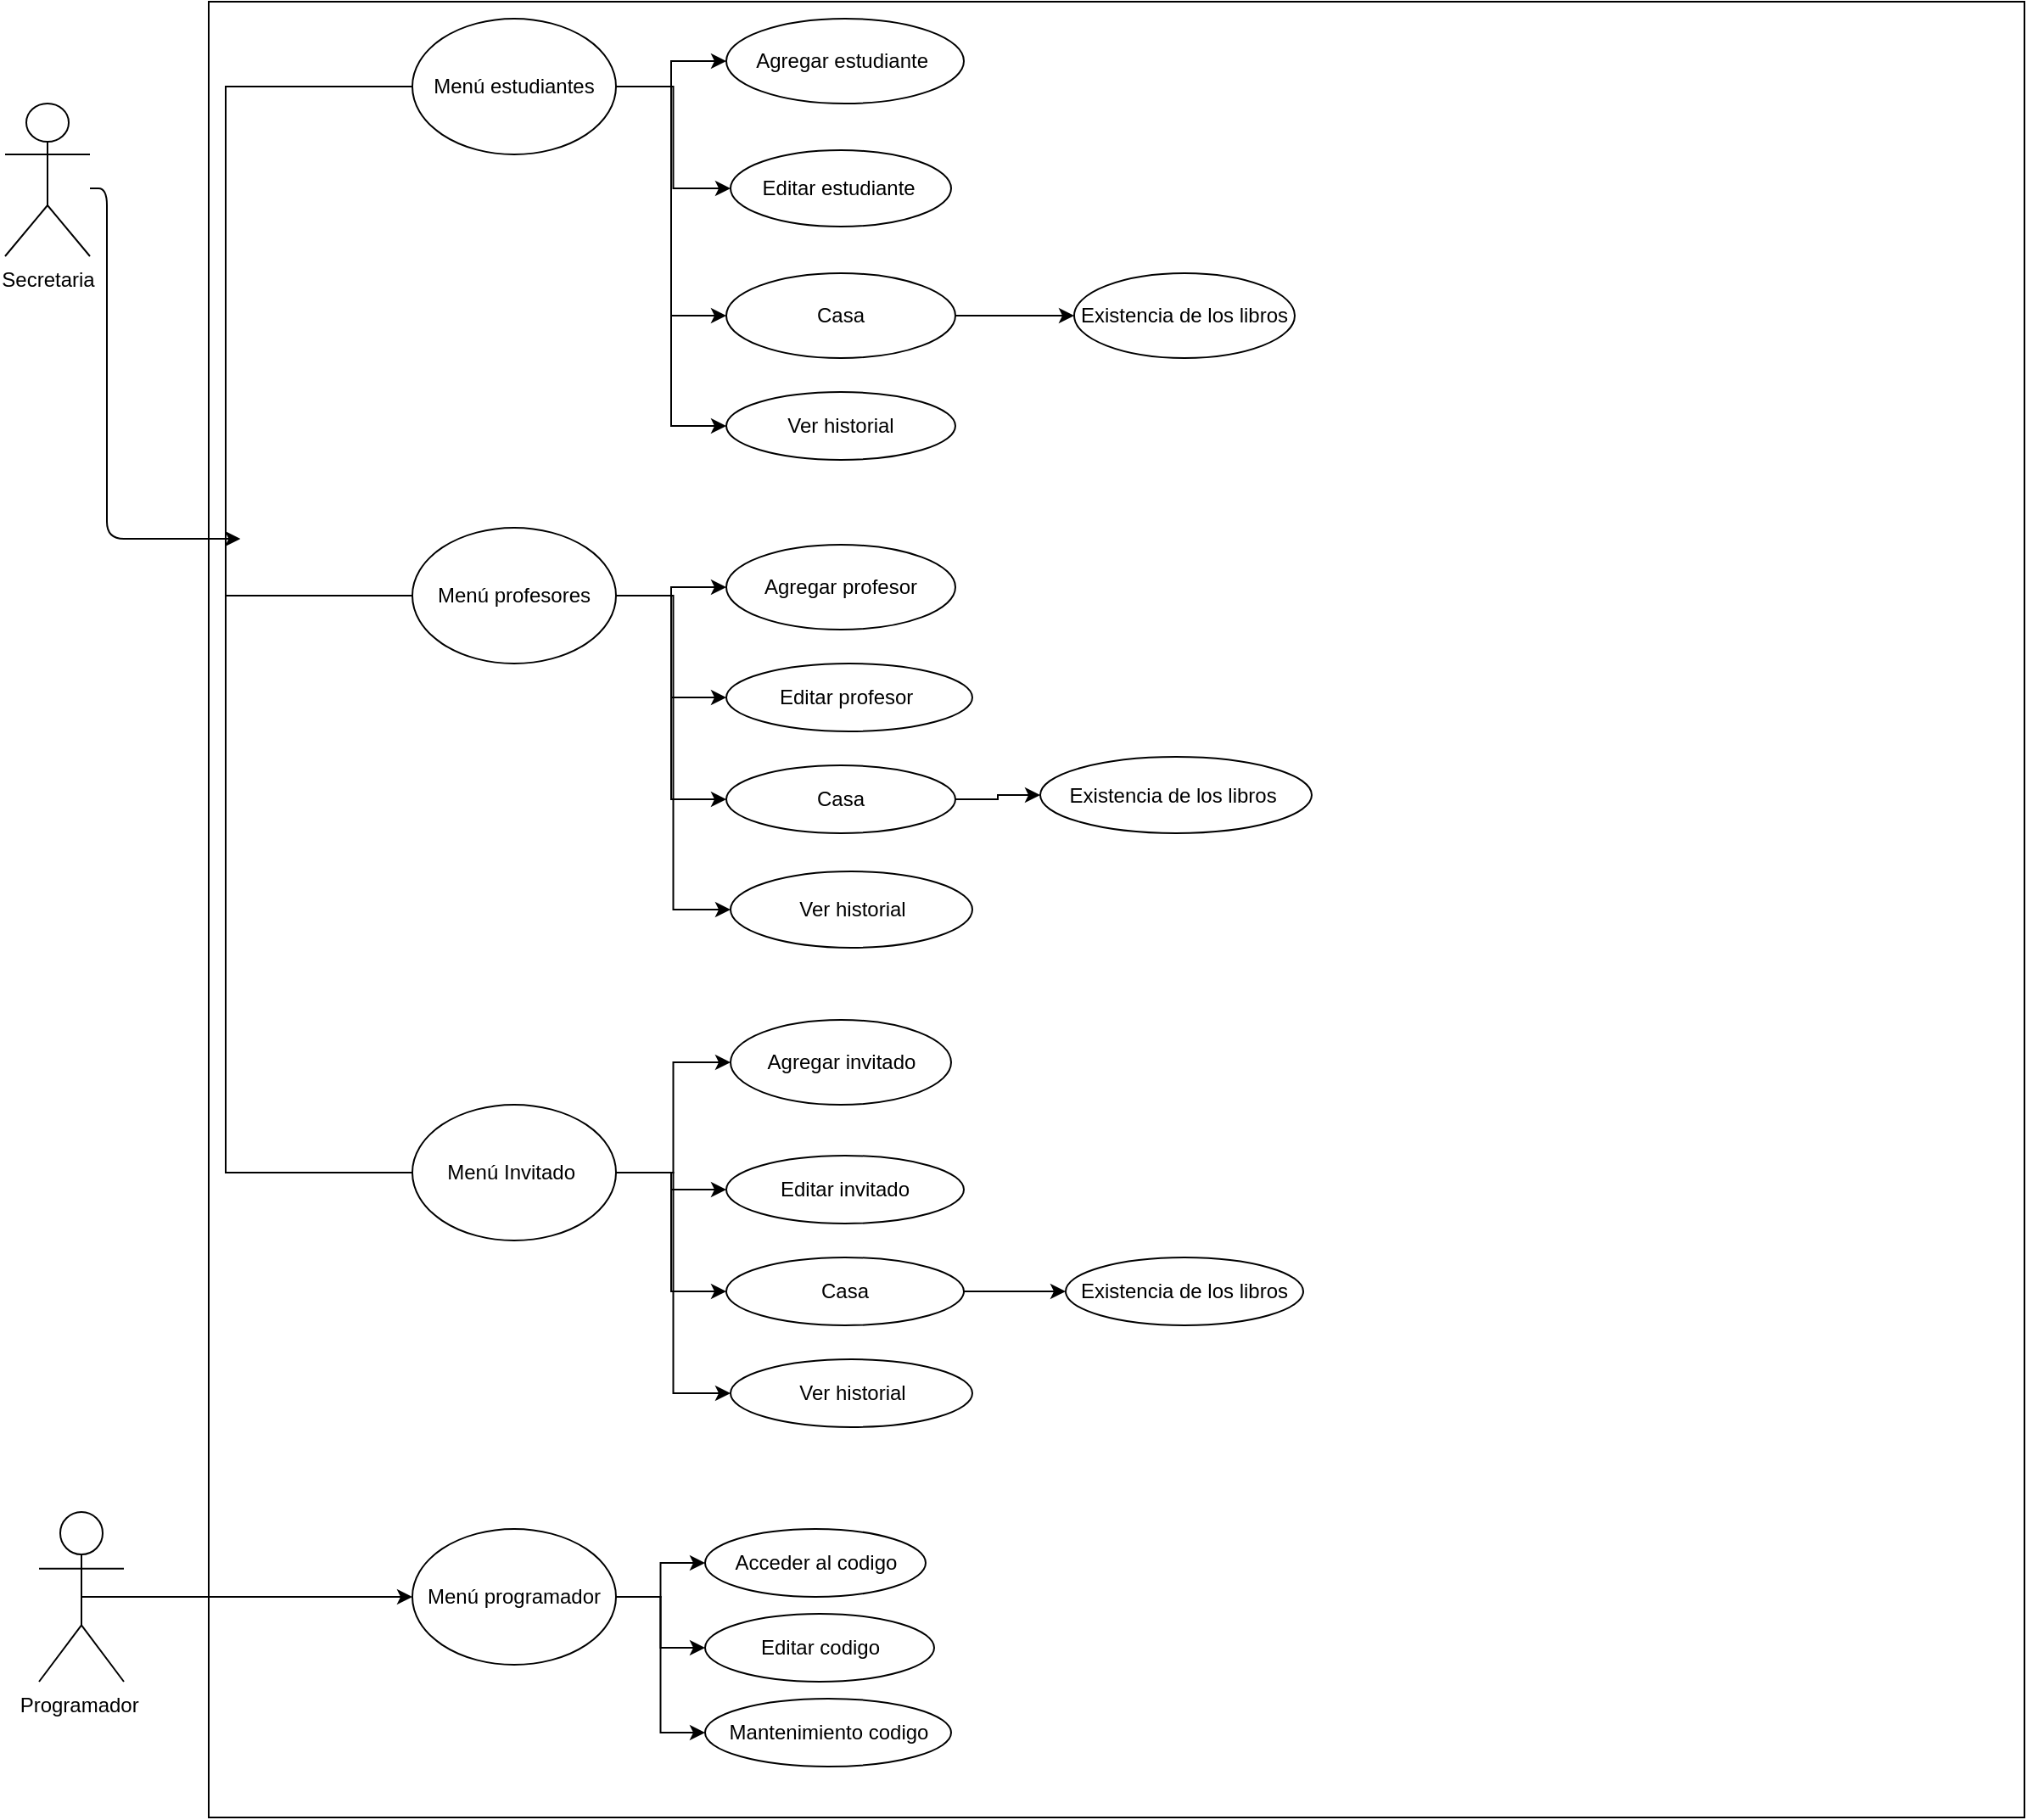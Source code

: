 <?xml version="1.0" encoding="UTF-8"?>
<mxfile version="15.5.6"><diagram id="v9o2eW1MelbUG01zQ4H2" name="Page-1"><mxGraphModel dx="782" dy="468" grid="1" gridSize="10" guides="1" tooltips="1" connect="1" arrows="1" fold="1" page="1" pageScale="1" pageWidth="827" pageHeight="1169" math="0" shadow="0"><root><mxCell id="0"/><mxCell id="1" parent="0"/><mxCell id="5NPFtu8YYzKYEnG18fEr-5" value="Secretaria" style="shape=umlActor;verticalLabelPosition=bottom;verticalAlign=top;html=1;outlineConnect=0;" parent="1" vertex="1"><mxGeometry x="40" y="60" width="50" height="90" as="geometry"/></mxCell><mxCell id="5NPFtu8YYzKYEnG18fEr-8" value="" style="curved=1;endArrow=classic;html=1;startArrow=none;" parent="1" source="5NPFtu8YYzKYEnG18fEr-7" edge="1"><mxGeometry width="50" height="50" relative="1" as="geometry"><mxPoint x="380" y="270" as="sourcePoint"/><mxPoint x="430" y="220" as="targetPoint"/><Array as="points"><mxPoint x="380" y="220"/><mxPoint x="410" y="230"/></Array></mxGeometry></mxCell><mxCell id="5NPFtu8YYzKYEnG18fEr-7" value="" style="whiteSpace=wrap;html=1;aspect=fixed;" parent="1" vertex="1"><mxGeometry x="160" width="1070" height="1070" as="geometry"/></mxCell><mxCell id="5NPFtu8YYzKYEnG18fEr-31" style="edgeStyle=orthogonalEdgeStyle;rounded=0;orthogonalLoop=1;jettySize=auto;html=1;exitX=1;exitY=0.5;exitDx=0;exitDy=0;entryX=0;entryY=0.5;entryDx=0;entryDy=0;" parent="1" source="5NPFtu8YYzKYEnG18fEr-13" target="5NPFtu8YYzKYEnG18fEr-30" edge="1"><mxGeometry relative="1" as="geometry"/></mxCell><mxCell id="5NPFtu8YYzKYEnG18fEr-36" style="edgeStyle=orthogonalEdgeStyle;rounded=0;orthogonalLoop=1;jettySize=auto;html=1;" parent="1" source="5NPFtu8YYzKYEnG18fEr-13" target="5NPFtu8YYzKYEnG18fEr-32" edge="1"><mxGeometry relative="1" as="geometry"/></mxCell><mxCell id="5NPFtu8YYzKYEnG18fEr-37" style="edgeStyle=orthogonalEdgeStyle;rounded=0;orthogonalLoop=1;jettySize=auto;html=1;entryX=0;entryY=0.5;entryDx=0;entryDy=0;" parent="1" source="5NPFtu8YYzKYEnG18fEr-13" target="5NPFtu8YYzKYEnG18fEr-33" edge="1"><mxGeometry relative="1" as="geometry"/></mxCell><mxCell id="5NPFtu8YYzKYEnG18fEr-44" style="edgeStyle=orthogonalEdgeStyle;rounded=0;orthogonalLoop=1;jettySize=auto;html=1;exitX=1;exitY=0.5;exitDx=0;exitDy=0;entryX=0;entryY=0.5;entryDx=0;entryDy=0;" parent="1" source="5NPFtu8YYzKYEnG18fEr-13" target="5NPFtu8YYzKYEnG18fEr-43" edge="1"><mxGeometry relative="1" as="geometry"/></mxCell><mxCell id="5NPFtu8YYzKYEnG18fEr-13" value="Menú estudiantes" style="ellipse;whiteSpace=wrap;html=1;" parent="1" vertex="1"><mxGeometry x="280" y="10" width="120" height="80" as="geometry"/></mxCell><mxCell id="5NPFtu8YYzKYEnG18fEr-51" style="edgeStyle=orthogonalEdgeStyle;rounded=0;orthogonalLoop=1;jettySize=auto;html=1;" parent="1" source="5NPFtu8YYzKYEnG18fEr-14" target="5NPFtu8YYzKYEnG18fEr-46" edge="1"><mxGeometry relative="1" as="geometry"/></mxCell><mxCell id="5NPFtu8YYzKYEnG18fEr-52" style="edgeStyle=orthogonalEdgeStyle;rounded=0;orthogonalLoop=1;jettySize=auto;html=1;entryX=0;entryY=0.5;entryDx=0;entryDy=0;" parent="1" source="5NPFtu8YYzKYEnG18fEr-14" target="5NPFtu8YYzKYEnG18fEr-47" edge="1"><mxGeometry relative="1" as="geometry"/></mxCell><mxCell id="5NPFtu8YYzKYEnG18fEr-53" style="edgeStyle=orthogonalEdgeStyle;rounded=0;orthogonalLoop=1;jettySize=auto;html=1;entryX=0;entryY=0.5;entryDx=0;entryDy=0;" parent="1" source="5NPFtu8YYzKYEnG18fEr-14" target="5NPFtu8YYzKYEnG18fEr-48" edge="1"><mxGeometry relative="1" as="geometry"/></mxCell><mxCell id="5NPFtu8YYzKYEnG18fEr-54" style="edgeStyle=orthogonalEdgeStyle;rounded=0;orthogonalLoop=1;jettySize=auto;html=1;entryX=0;entryY=0.5;entryDx=0;entryDy=0;" parent="1" source="5NPFtu8YYzKYEnG18fEr-14" target="5NPFtu8YYzKYEnG18fEr-50" edge="1"><mxGeometry relative="1" as="geometry"/></mxCell><mxCell id="5NPFtu8YYzKYEnG18fEr-14" value="Menú profesores" style="ellipse;whiteSpace=wrap;html=1;" parent="1" vertex="1"><mxGeometry x="280" y="310" width="120" height="80" as="geometry"/></mxCell><mxCell id="5NPFtu8YYzKYEnG18fEr-62" style="edgeStyle=orthogonalEdgeStyle;rounded=0;orthogonalLoop=1;jettySize=auto;html=1;entryX=0;entryY=0.5;entryDx=0;entryDy=0;" parent="1" source="5NPFtu8YYzKYEnG18fEr-15" target="5NPFtu8YYzKYEnG18fEr-57" edge="1"><mxGeometry relative="1" as="geometry"/></mxCell><mxCell id="5NPFtu8YYzKYEnG18fEr-63" style="edgeStyle=orthogonalEdgeStyle;rounded=0;orthogonalLoop=1;jettySize=auto;html=1;entryX=0;entryY=0.5;entryDx=0;entryDy=0;" parent="1" source="5NPFtu8YYzKYEnG18fEr-15" target="5NPFtu8YYzKYEnG18fEr-58" edge="1"><mxGeometry relative="1" as="geometry"/></mxCell><mxCell id="5NPFtu8YYzKYEnG18fEr-64" style="edgeStyle=orthogonalEdgeStyle;rounded=0;orthogonalLoop=1;jettySize=auto;html=1;entryX=0;entryY=0.5;entryDx=0;entryDy=0;" parent="1" source="5NPFtu8YYzKYEnG18fEr-15" target="5NPFtu8YYzKYEnG18fEr-59" edge="1"><mxGeometry relative="1" as="geometry"/></mxCell><mxCell id="5NPFtu8YYzKYEnG18fEr-65" style="edgeStyle=orthogonalEdgeStyle;rounded=0;orthogonalLoop=1;jettySize=auto;html=1;entryX=0;entryY=0.5;entryDx=0;entryDy=0;" parent="1" source="5NPFtu8YYzKYEnG18fEr-15" target="5NPFtu8YYzKYEnG18fEr-60" edge="1"><mxGeometry relative="1" as="geometry"/></mxCell><mxCell id="5NPFtu8YYzKYEnG18fEr-15" value="Menú Invitado&amp;nbsp;" style="ellipse;whiteSpace=wrap;html=1;" parent="1" vertex="1"><mxGeometry x="280" y="650" width="120" height="80" as="geometry"/></mxCell><mxCell id="5NPFtu8YYzKYEnG18fEr-16" value="" style="shape=partialRectangle;whiteSpace=wrap;html=1;bottom=1;right=1;left=1;top=0;fillColor=none;routingCenterX=-0.5;direction=south;" parent="1" vertex="1"><mxGeometry x="170" y="50" width="110" height="300" as="geometry"/></mxCell><mxCell id="5NPFtu8YYzKYEnG18fEr-18" value="" style="edgeStyle=elbowEdgeStyle;elbow=horizontal;endArrow=classic;html=1;startArrow=none;entryX=0.996;entryY=0.079;entryDx=0;entryDy=0;entryPerimeter=0;" parent="1" source="5NPFtu8YYzKYEnG18fEr-5" target="5NPFtu8YYzKYEnG18fEr-17" edge="1"><mxGeometry width="50" height="50" relative="1" as="geometry"><mxPoint x="380" y="270" as="sourcePoint"/><mxPoint x="150" y="200" as="targetPoint"/><Array as="points"><mxPoint x="100" y="110"/><mxPoint x="100" y="200"/></Array></mxGeometry></mxCell><mxCell id="5NPFtu8YYzKYEnG18fEr-17" value="" style="shape=partialRectangle;whiteSpace=wrap;html=1;bottom=0;right=0;fillColor=none;direction=north;" parent="1" vertex="1"><mxGeometry x="170" y="315" width="110" height="375" as="geometry"/></mxCell><mxCell id="5NPFtu8YYzKYEnG18fEr-29" style="edgeStyle=orthogonalEdgeStyle;rounded=0;orthogonalLoop=1;jettySize=auto;html=1;exitX=0.5;exitY=0.5;exitDx=0;exitDy=0;exitPerimeter=0;" parent="1" source="5NPFtu8YYzKYEnG18fEr-20" target="5NPFtu8YYzKYEnG18fEr-21" edge="1"><mxGeometry relative="1" as="geometry"/></mxCell><mxCell id="5NPFtu8YYzKYEnG18fEr-20" value="Programador&amp;nbsp;" style="shape=umlActor;verticalLabelPosition=bottom;verticalAlign=top;html=1;outlineConnect=0;" parent="1" vertex="1"><mxGeometry x="60" y="890" width="50" height="100" as="geometry"/></mxCell><mxCell id="5NPFtu8YYzKYEnG18fEr-70" style="edgeStyle=orthogonalEdgeStyle;rounded=0;orthogonalLoop=1;jettySize=auto;html=1;entryX=0;entryY=0.5;entryDx=0;entryDy=0;" parent="1" source="5NPFtu8YYzKYEnG18fEr-21" target="5NPFtu8YYzKYEnG18fEr-67" edge="1"><mxGeometry relative="1" as="geometry"/></mxCell><mxCell id="5NPFtu8YYzKYEnG18fEr-71" style="edgeStyle=orthogonalEdgeStyle;rounded=0;orthogonalLoop=1;jettySize=auto;html=1;" parent="1" source="5NPFtu8YYzKYEnG18fEr-21" target="5NPFtu8YYzKYEnG18fEr-68" edge="1"><mxGeometry relative="1" as="geometry"/></mxCell><mxCell id="5NPFtu8YYzKYEnG18fEr-72" style="edgeStyle=orthogonalEdgeStyle;rounded=0;orthogonalLoop=1;jettySize=auto;html=1;exitX=1;exitY=0.5;exitDx=0;exitDy=0;entryX=0;entryY=0.5;entryDx=0;entryDy=0;" parent="1" source="5NPFtu8YYzKYEnG18fEr-21" target="5NPFtu8YYzKYEnG18fEr-69" edge="1"><mxGeometry relative="1" as="geometry"/></mxCell><mxCell id="5NPFtu8YYzKYEnG18fEr-21" value="Menú programador" style="ellipse;whiteSpace=wrap;html=1;" parent="1" vertex="1"><mxGeometry x="280" y="900" width="120" height="80" as="geometry"/></mxCell><mxCell id="5NPFtu8YYzKYEnG18fEr-30" value="Agregar estudiante&amp;nbsp;" style="ellipse;whiteSpace=wrap;html=1;" parent="1" vertex="1"><mxGeometry x="465" y="10" width="140" height="50" as="geometry"/></mxCell><mxCell id="5NPFtu8YYzKYEnG18fEr-32" value="Editar estudiante&amp;nbsp;" style="ellipse;whiteSpace=wrap;html=1;" parent="1" vertex="1"><mxGeometry x="467.5" y="87.5" width="130" height="45" as="geometry"/></mxCell><mxCell id="5NPFtu8YYzKYEnG18fEr-42" style="edgeStyle=orthogonalEdgeStyle;rounded=0;orthogonalLoop=1;jettySize=auto;html=1;exitX=1;exitY=0.5;exitDx=0;exitDy=0;entryX=0;entryY=0.5;entryDx=0;entryDy=0;" parent="1" source="5NPFtu8YYzKYEnG18fEr-33" target="5NPFtu8YYzKYEnG18fEr-40" edge="1"><mxGeometry relative="1" as="geometry"/></mxCell><mxCell id="5NPFtu8YYzKYEnG18fEr-33" value="Casa" style="ellipse;whiteSpace=wrap;html=1;" parent="1" vertex="1"><mxGeometry x="465" y="160" width="135" height="50" as="geometry"/></mxCell><mxCell id="5NPFtu8YYzKYEnG18fEr-34" style="edgeStyle=orthogonalEdgeStyle;rounded=0;orthogonalLoop=1;jettySize=auto;html=1;exitX=0.5;exitY=1;exitDx=0;exitDy=0;" parent="1" source="5NPFtu8YYzKYEnG18fEr-33" target="5NPFtu8YYzKYEnG18fEr-33" edge="1"><mxGeometry relative="1" as="geometry"/></mxCell><mxCell id="5NPFtu8YYzKYEnG18fEr-39" style="edgeStyle=orthogonalEdgeStyle;rounded=0;orthogonalLoop=1;jettySize=auto;html=1;exitX=0.5;exitY=1;exitDx=0;exitDy=0;" parent="1" edge="1"><mxGeometry relative="1" as="geometry"><mxPoint x="532.5" y="330" as="sourcePoint"/><mxPoint x="532.5" y="330" as="targetPoint"/></mxGeometry></mxCell><mxCell id="5NPFtu8YYzKYEnG18fEr-40" value="Existencia de los libros" style="ellipse;whiteSpace=wrap;html=1;" parent="1" vertex="1"><mxGeometry x="670" y="160" width="130" height="50" as="geometry"/></mxCell><mxCell id="5NPFtu8YYzKYEnG18fEr-43" value="Ver historial" style="ellipse;whiteSpace=wrap;html=1;" parent="1" vertex="1"><mxGeometry x="465" y="230" width="135" height="40" as="geometry"/></mxCell><mxCell id="5NPFtu8YYzKYEnG18fEr-46" value="Agregar profesor" style="ellipse;whiteSpace=wrap;html=1;" parent="1" vertex="1"><mxGeometry x="465" y="320" width="135" height="50" as="geometry"/></mxCell><mxCell id="5NPFtu8YYzKYEnG18fEr-47" value="Editar profesor&amp;nbsp;" style="ellipse;whiteSpace=wrap;html=1;" parent="1" vertex="1"><mxGeometry x="465" y="390" width="145" height="40" as="geometry"/></mxCell><mxCell id="5NPFtu8YYzKYEnG18fEr-56" value="" style="edgeStyle=orthogonalEdgeStyle;rounded=0;orthogonalLoop=1;jettySize=auto;html=1;" parent="1" source="5NPFtu8YYzKYEnG18fEr-48" target="5NPFtu8YYzKYEnG18fEr-55" edge="1"><mxGeometry relative="1" as="geometry"/></mxCell><mxCell id="5NPFtu8YYzKYEnG18fEr-48" value="Casa" style="ellipse;whiteSpace=wrap;html=1;" parent="1" vertex="1"><mxGeometry x="465" y="450" width="135" height="40" as="geometry"/></mxCell><mxCell id="5NPFtu8YYzKYEnG18fEr-50" value="Ver historial" style="ellipse;whiteSpace=wrap;html=1;" parent="1" vertex="1"><mxGeometry x="467.5" y="512.5" width="142.5" height="45" as="geometry"/></mxCell><mxCell id="5NPFtu8YYzKYEnG18fEr-55" value="Existencia de los libros&amp;nbsp;" style="ellipse;whiteSpace=wrap;html=1;" parent="1" vertex="1"><mxGeometry x="650" y="445" width="160" height="45" as="geometry"/></mxCell><mxCell id="5NPFtu8YYzKYEnG18fEr-57" value="Agregar invitado" style="ellipse;whiteSpace=wrap;html=1;" parent="1" vertex="1"><mxGeometry x="467.5" y="600" width="130" height="50" as="geometry"/></mxCell><mxCell id="5NPFtu8YYzKYEnG18fEr-58" value="Editar invitado" style="ellipse;whiteSpace=wrap;html=1;" parent="1" vertex="1"><mxGeometry x="465" y="680" width="140" height="40" as="geometry"/></mxCell><mxCell id="5NPFtu8YYzKYEnG18fEr-66" style="edgeStyle=orthogonalEdgeStyle;rounded=0;orthogonalLoop=1;jettySize=auto;html=1;entryX=0;entryY=0.5;entryDx=0;entryDy=0;" parent="1" source="5NPFtu8YYzKYEnG18fEr-59" target="5NPFtu8YYzKYEnG18fEr-61" edge="1"><mxGeometry relative="1" as="geometry"/></mxCell><mxCell id="5NPFtu8YYzKYEnG18fEr-59" value="Casa" style="ellipse;whiteSpace=wrap;html=1;" parent="1" vertex="1"><mxGeometry x="465" y="740" width="140" height="40" as="geometry"/></mxCell><mxCell id="5NPFtu8YYzKYEnG18fEr-60" value="Ver historial" style="ellipse;whiteSpace=wrap;html=1;" parent="1" vertex="1"><mxGeometry x="467.5" y="800" width="142.5" height="40" as="geometry"/></mxCell><mxCell id="5NPFtu8YYzKYEnG18fEr-61" value="Existencia de los libros" style="ellipse;whiteSpace=wrap;html=1;" parent="1" vertex="1"><mxGeometry x="665" y="740" width="140" height="40" as="geometry"/></mxCell><mxCell id="5NPFtu8YYzKYEnG18fEr-67" value="Acceder al codigo" style="ellipse;whiteSpace=wrap;html=1;" parent="1" vertex="1"><mxGeometry x="452.5" y="900" width="130" height="40" as="geometry"/></mxCell><mxCell id="5NPFtu8YYzKYEnG18fEr-68" value="Editar codigo" style="ellipse;whiteSpace=wrap;html=1;" parent="1" vertex="1"><mxGeometry x="452.5" y="950" width="135" height="40" as="geometry"/></mxCell><mxCell id="5NPFtu8YYzKYEnG18fEr-69" value="Mantenimiento codigo" style="ellipse;whiteSpace=wrap;html=1;" parent="1" vertex="1"><mxGeometry x="452.5" y="1000" width="145" height="40" as="geometry"/></mxCell></root></mxGraphModel></diagram></mxfile>